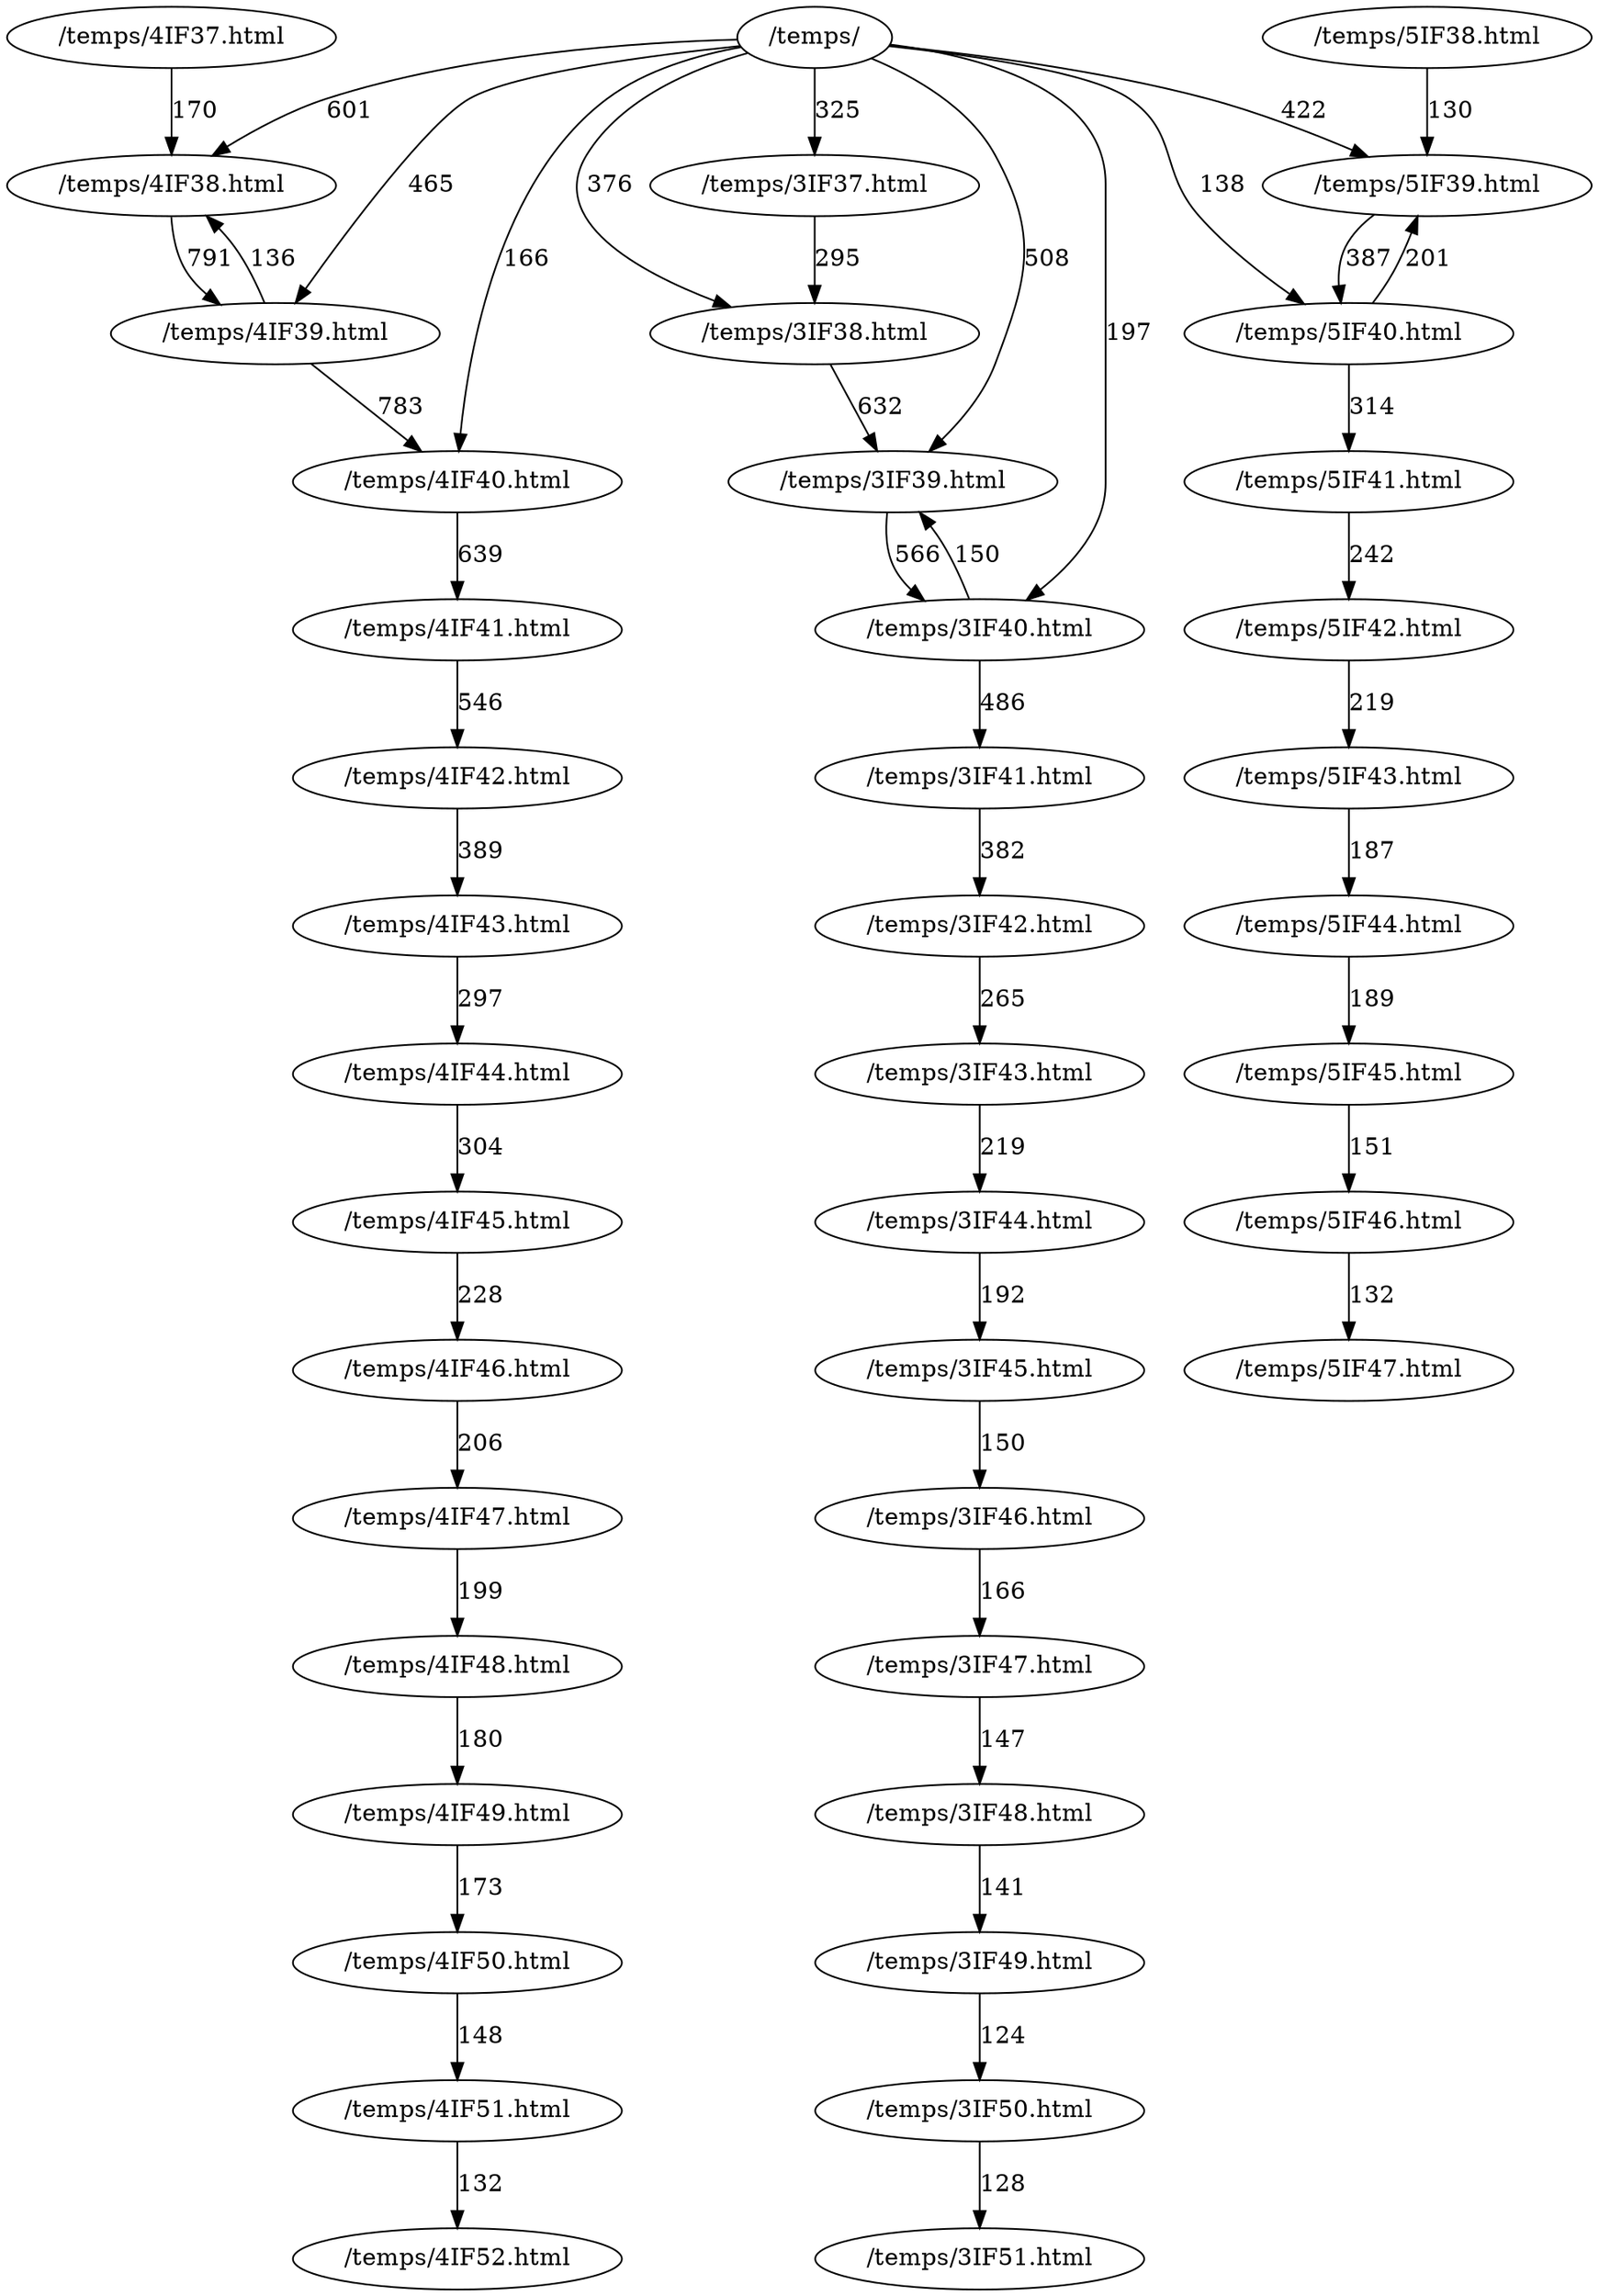 digraph{
"/temps/4IF38.html" -> "/temps/4IF39.html" [label="791"]
"/temps/4IF39.html" -> "/temps/4IF40.html" [label="783"]
"/temps/4IF40.html" -> "/temps/4IF41.html" [label="639"]
"/temps/3IF38.html" -> "/temps/3IF39.html" [label="632"]
"/temps/" -> "/temps/4IF38.html" [label="601"]
"/temps/3IF39.html" -> "/temps/3IF40.html" [label="566"]
"/temps/4IF41.html" -> "/temps/4IF42.html" [label="546"]
"/temps/" -> "/temps/3IF39.html" [label="508"]
"/temps/3IF40.html" -> "/temps/3IF41.html" [label="486"]
"/temps/" -> "/temps/4IF39.html" [label="465"]
"/temps/" -> "/temps/5IF39.html" [label="422"]
"/temps/4IF42.html" -> "/temps/4IF43.html" [label="389"]
"/temps/5IF39.html" -> "/temps/5IF40.html" [label="387"]
"/temps/3IF41.html" -> "/temps/3IF42.html" [label="382"]
"/temps/" -> "/temps/3IF38.html" [label="376"]
"/temps/" -> "/temps/3IF37.html" [label="325"]
"/temps/5IF40.html" -> "/temps/5IF41.html" [label="314"]
"/temps/4IF44.html" -> "/temps/4IF45.html" [label="304"]
"/temps/4IF43.html" -> "/temps/4IF44.html" [label="297"]
"/temps/3IF37.html" -> "/temps/3IF38.html" [label="295"]
"/temps/3IF42.html" -> "/temps/3IF43.html" [label="265"]
"/temps/5IF41.html" -> "/temps/5IF42.html" [label="242"]
"/temps/4IF45.html" -> "/temps/4IF46.html" [label="228"]
"/temps/3IF43.html" -> "/temps/3IF44.html" [label="219"]
"/temps/5IF42.html" -> "/temps/5IF43.html" [label="219"]
"/temps/4IF46.html" -> "/temps/4IF47.html" [label="206"]
"/temps/5IF40.html" -> "/temps/5IF39.html" [label="201"]
"/temps/4IF47.html" -> "/temps/4IF48.html" [label="199"]
"/temps/" -> "/temps/3IF40.html" [label="197"]
"/temps/3IF44.html" -> "/temps/3IF45.html" [label="192"]
"/temps/5IF44.html" -> "/temps/5IF45.html" [label="189"]
"/temps/5IF43.html" -> "/temps/5IF44.html" [label="187"]
"/temps/4IF48.html" -> "/temps/4IF49.html" [label="180"]
"/temps/4IF49.html" -> "/temps/4IF50.html" [label="173"]
"/temps/4IF37.html" -> "/temps/4IF38.html" [label="170"]
"/temps/3IF46.html" -> "/temps/3IF47.html" [label="166"]
"/temps/" -> "/temps/4IF40.html" [label="166"]
"/temps/5IF45.html" -> "/temps/5IF46.html" [label="151"]
"/temps/3IF40.html" -> "/temps/3IF39.html" [label="150"]
"/temps/3IF45.html" -> "/temps/3IF46.html" [label="150"]
"/temps/4IF50.html" -> "/temps/4IF51.html" [label="148"]
"/temps/3IF47.html" -> "/temps/3IF48.html" [label="147"]
"/temps/3IF48.html" -> "/temps/3IF49.html" [label="141"]
"/temps/" -> "/temps/5IF40.html" [label="138"]
"/temps/4IF39.html" -> "/temps/4IF38.html" [label="136"]
"/temps/4IF51.html" -> "/temps/4IF52.html" [label="132"]
"/temps/5IF46.html" -> "/temps/5IF47.html" [label="132"]
"/temps/5IF38.html" -> "/temps/5IF39.html" [label="130"]
"/temps/3IF50.html" -> "/temps/3IF51.html" [label="128"]
"/temps/3IF49.html" -> "/temps/3IF50.html" [label="124"]
}